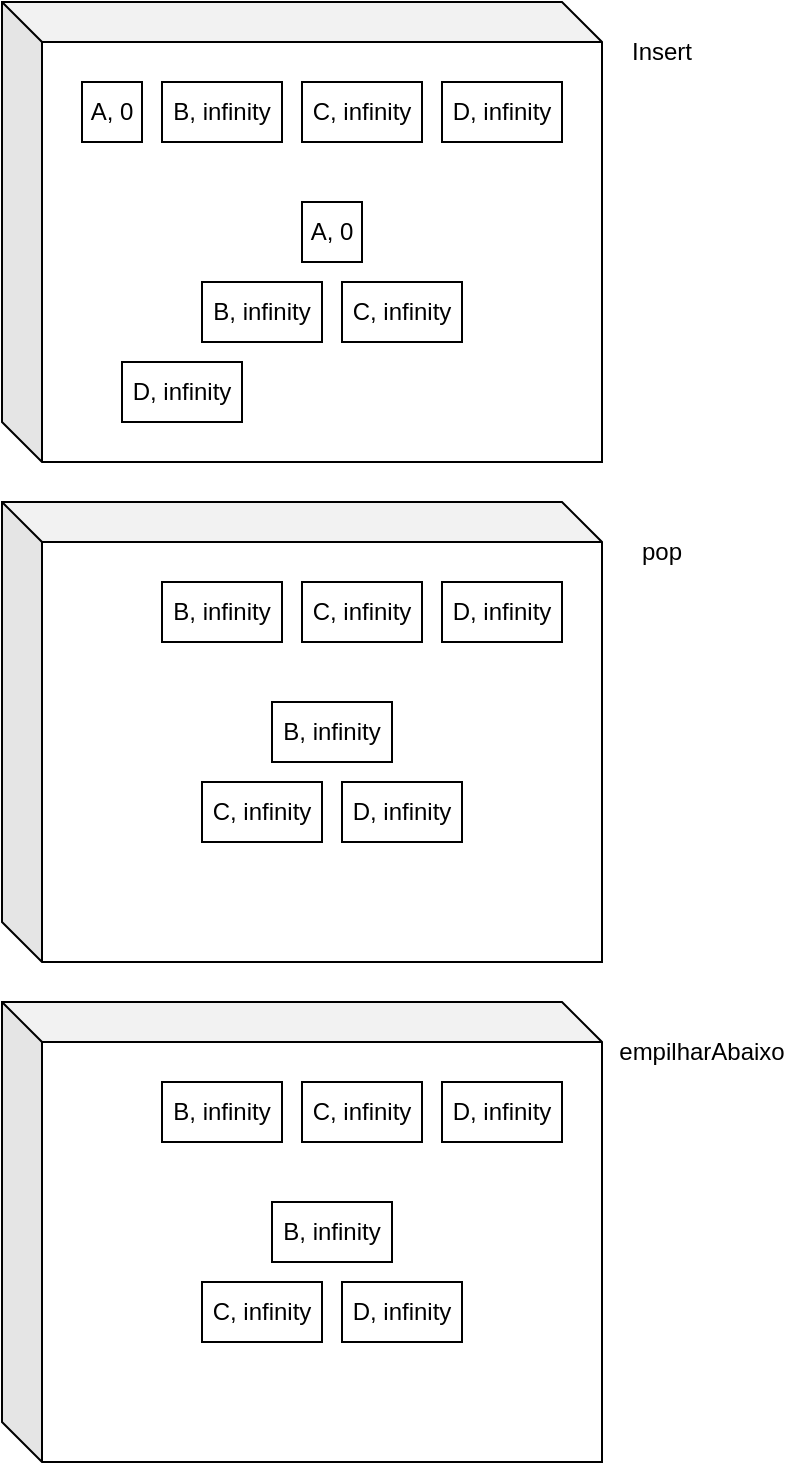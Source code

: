 <mxfile version="24.4.13" type="github">
  <diagram name="insert" id="gwvRZjVxK6SX92IuNTvt">
    <mxGraphModel dx="1434" dy="744" grid="1" gridSize="10" guides="1" tooltips="1" connect="1" arrows="1" fold="1" page="1" pageScale="1" pageWidth="827" pageHeight="1169" math="0" shadow="0">
      <root>
        <mxCell id="0" />
        <mxCell id="1" parent="0" />
        <mxCell id="4NSQ804KsOdRPmA-U1pl-32" value="" style="shape=cube;whiteSpace=wrap;html=1;boundedLbl=1;backgroundOutline=1;darkOpacity=0.05;darkOpacity2=0.1;" vertex="1" parent="1">
          <mxGeometry x="10" y="10" width="300" height="230" as="geometry" />
        </mxCell>
        <mxCell id="4NSQ804KsOdRPmA-U1pl-1" value="A, 0" style="rounded=0;whiteSpace=wrap;html=1;" vertex="1" parent="1">
          <mxGeometry x="160" y="110" width="30" height="30" as="geometry" />
        </mxCell>
        <mxCell id="4NSQ804KsOdRPmA-U1pl-2" value="B, infinity" style="rounded=0;whiteSpace=wrap;html=1;" vertex="1" parent="1">
          <mxGeometry x="110" y="150" width="60" height="30" as="geometry" />
        </mxCell>
        <mxCell id="4NSQ804KsOdRPmA-U1pl-26" value="C&lt;span style=&quot;background-color: initial;&quot;&gt;, infinity&lt;/span&gt;" style="rounded=0;whiteSpace=wrap;html=1;" vertex="1" parent="1">
          <mxGeometry x="180" y="150" width="60" height="30" as="geometry" />
        </mxCell>
        <mxCell id="4NSQ804KsOdRPmA-U1pl-27" value="D, infinity" style="rounded=0;whiteSpace=wrap;html=1;" vertex="1" parent="1">
          <mxGeometry x="70" y="190" width="60" height="30" as="geometry" />
        </mxCell>
        <mxCell id="4NSQ804KsOdRPmA-U1pl-28" value="B, infinity" style="rounded=0;whiteSpace=wrap;html=1;" vertex="1" parent="1">
          <mxGeometry x="90" y="50" width="60" height="30" as="geometry" />
        </mxCell>
        <mxCell id="4NSQ804KsOdRPmA-U1pl-29" value="A, 0" style="rounded=0;whiteSpace=wrap;html=1;" vertex="1" parent="1">
          <mxGeometry x="50" y="50" width="30" height="30" as="geometry" />
        </mxCell>
        <mxCell id="4NSQ804KsOdRPmA-U1pl-30" value="C&lt;span style=&quot;background-color: initial;&quot;&gt;, infinity&lt;/span&gt;" style="rounded=0;whiteSpace=wrap;html=1;" vertex="1" parent="1">
          <mxGeometry x="160" y="50" width="60" height="30" as="geometry" />
        </mxCell>
        <mxCell id="4NSQ804KsOdRPmA-U1pl-31" value="D, infinity" style="rounded=0;whiteSpace=wrap;html=1;" vertex="1" parent="1">
          <mxGeometry x="230" y="50" width="60" height="30" as="geometry" />
        </mxCell>
        <mxCell id="4NSQ804KsOdRPmA-U1pl-33" value="Insert" style="text;html=1;align=center;verticalAlign=middle;whiteSpace=wrap;rounded=0;" vertex="1" parent="1">
          <mxGeometry x="310" y="20" width="60" height="30" as="geometry" />
        </mxCell>
        <mxCell id="4NSQ804KsOdRPmA-U1pl-34" value="" style="shape=cube;whiteSpace=wrap;html=1;boundedLbl=1;backgroundOutline=1;darkOpacity=0.05;darkOpacity2=0.1;" vertex="1" parent="1">
          <mxGeometry x="10" y="260" width="300" height="230" as="geometry" />
        </mxCell>
        <mxCell id="4NSQ804KsOdRPmA-U1pl-36" value="B, infinity" style="rounded=0;whiteSpace=wrap;html=1;" vertex="1" parent="1">
          <mxGeometry x="145" y="360" width="60" height="30" as="geometry" />
        </mxCell>
        <mxCell id="4NSQ804KsOdRPmA-U1pl-37" value="C&lt;span style=&quot;background-color: initial;&quot;&gt;, infinity&lt;/span&gt;" style="rounded=0;whiteSpace=wrap;html=1;" vertex="1" parent="1">
          <mxGeometry x="110" y="400" width="60" height="30" as="geometry" />
        </mxCell>
        <mxCell id="4NSQ804KsOdRPmA-U1pl-38" value="D, infinity" style="rounded=0;whiteSpace=wrap;html=1;" vertex="1" parent="1">
          <mxGeometry x="180" y="400" width="60" height="30" as="geometry" />
        </mxCell>
        <mxCell id="4NSQ804KsOdRPmA-U1pl-39" value="B, infinity" style="rounded=0;whiteSpace=wrap;html=1;" vertex="1" parent="1">
          <mxGeometry x="90" y="300" width="60" height="30" as="geometry" />
        </mxCell>
        <mxCell id="4NSQ804KsOdRPmA-U1pl-41" value="C&lt;span style=&quot;background-color: initial;&quot;&gt;, infinity&lt;/span&gt;" style="rounded=0;whiteSpace=wrap;html=1;" vertex="1" parent="1">
          <mxGeometry x="160" y="300" width="60" height="30" as="geometry" />
        </mxCell>
        <mxCell id="4NSQ804KsOdRPmA-U1pl-42" value="D, infinity" style="rounded=0;whiteSpace=wrap;html=1;" vertex="1" parent="1">
          <mxGeometry x="230" y="300" width="60" height="30" as="geometry" />
        </mxCell>
        <mxCell id="4NSQ804KsOdRPmA-U1pl-43" value="pop" style="text;html=1;align=center;verticalAlign=middle;whiteSpace=wrap;rounded=0;" vertex="1" parent="1">
          <mxGeometry x="310" y="270" width="60" height="30" as="geometry" />
        </mxCell>
        <mxCell id="4NSQ804KsOdRPmA-U1pl-44" value="" style="shape=cube;whiteSpace=wrap;html=1;boundedLbl=1;backgroundOutline=1;darkOpacity=0.05;darkOpacity2=0.1;" vertex="1" parent="1">
          <mxGeometry x="10" y="510" width="300" height="230" as="geometry" />
        </mxCell>
        <mxCell id="4NSQ804KsOdRPmA-U1pl-45" value="B, infinity" style="rounded=0;whiteSpace=wrap;html=1;" vertex="1" parent="1">
          <mxGeometry x="145" y="610" width="60" height="30" as="geometry" />
        </mxCell>
        <mxCell id="4NSQ804KsOdRPmA-U1pl-46" value="C&lt;span style=&quot;background-color: initial;&quot;&gt;, infinity&lt;/span&gt;" style="rounded=0;whiteSpace=wrap;html=1;" vertex="1" parent="1">
          <mxGeometry x="110" y="650" width="60" height="30" as="geometry" />
        </mxCell>
        <mxCell id="4NSQ804KsOdRPmA-U1pl-47" value="D, infinity" style="rounded=0;whiteSpace=wrap;html=1;" vertex="1" parent="1">
          <mxGeometry x="180" y="650" width="60" height="30" as="geometry" />
        </mxCell>
        <mxCell id="4NSQ804KsOdRPmA-U1pl-48" value="B, infinity" style="rounded=0;whiteSpace=wrap;html=1;" vertex="1" parent="1">
          <mxGeometry x="90" y="550" width="60" height="30" as="geometry" />
        </mxCell>
        <mxCell id="4NSQ804KsOdRPmA-U1pl-49" value="C&lt;span style=&quot;background-color: initial;&quot;&gt;, infinity&lt;/span&gt;" style="rounded=0;whiteSpace=wrap;html=1;" vertex="1" parent="1">
          <mxGeometry x="160" y="550" width="60" height="30" as="geometry" />
        </mxCell>
        <mxCell id="4NSQ804KsOdRPmA-U1pl-50" value="D, infinity" style="rounded=0;whiteSpace=wrap;html=1;" vertex="1" parent="1">
          <mxGeometry x="230" y="550" width="60" height="30" as="geometry" />
        </mxCell>
        <mxCell id="4NSQ804KsOdRPmA-U1pl-51" value="empilharAbaixo" style="text;html=1;align=center;verticalAlign=middle;whiteSpace=wrap;rounded=0;" vertex="1" parent="1">
          <mxGeometry x="330" y="520" width="60" height="30" as="geometry" />
        </mxCell>
      </root>
    </mxGraphModel>
  </diagram>
</mxfile>

